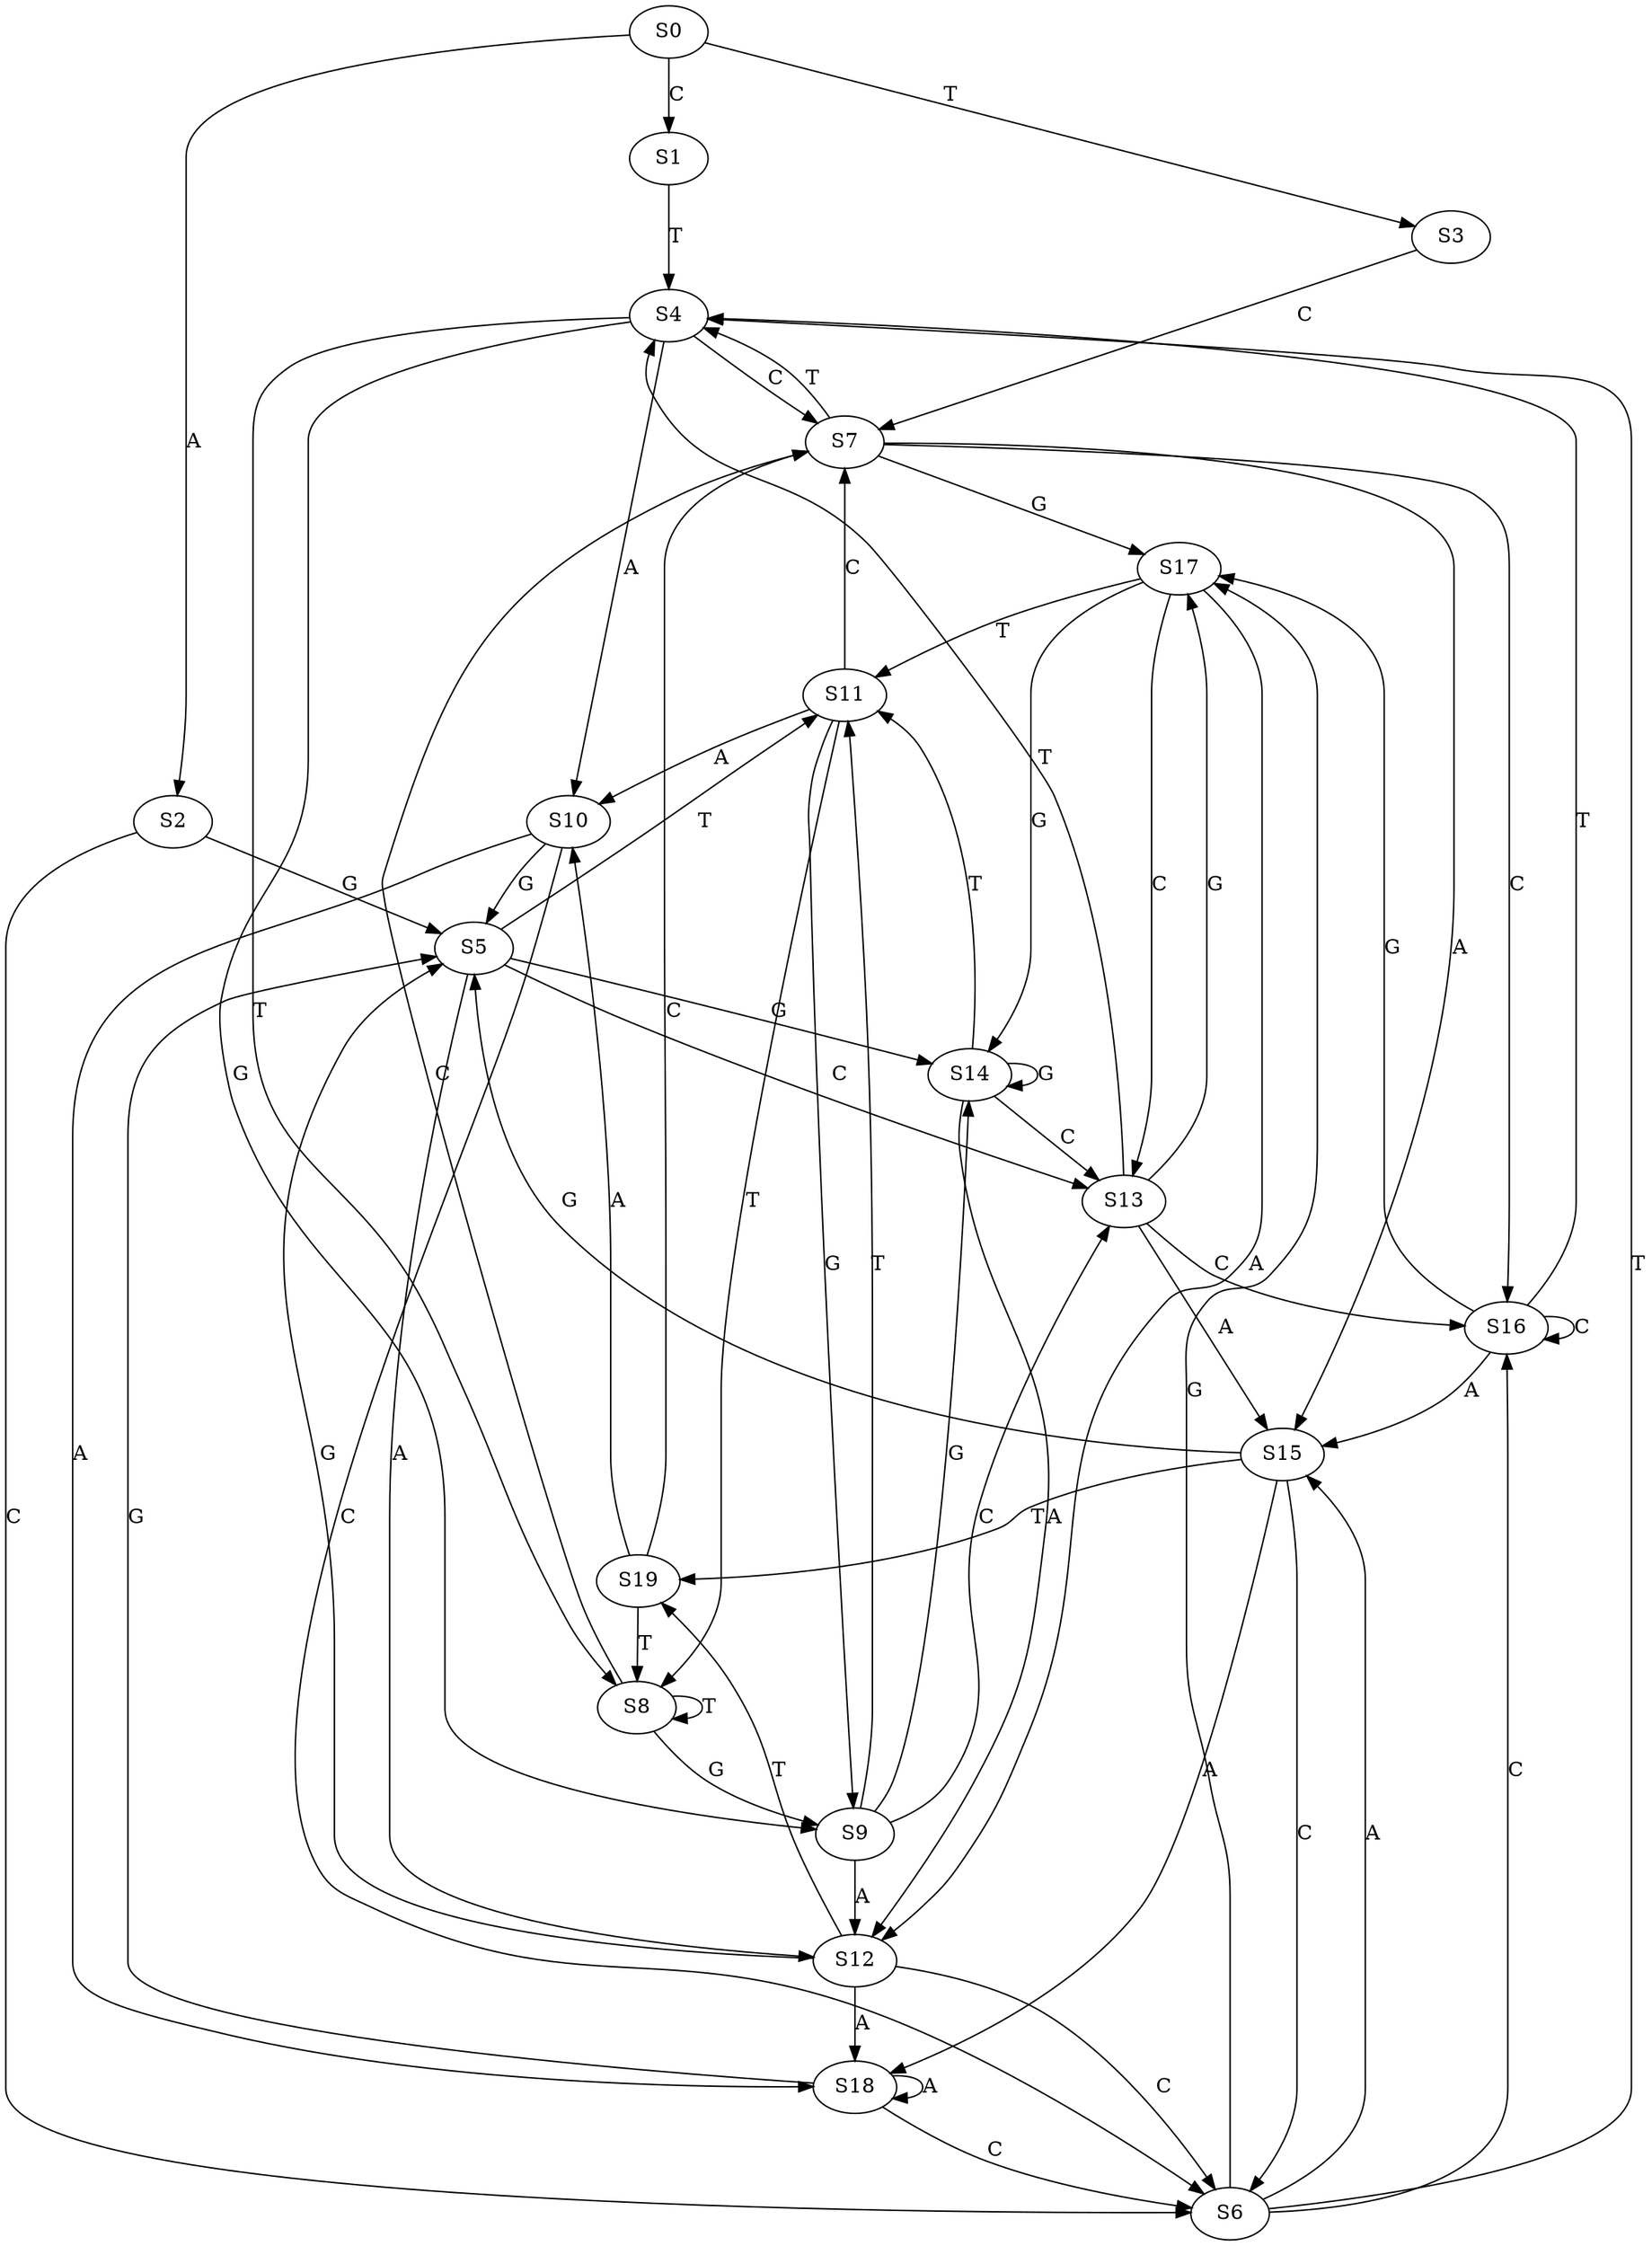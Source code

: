 strict digraph  {
	S0 -> S1 [ label = C ];
	S0 -> S2 [ label = A ];
	S0 -> S3 [ label = T ];
	S1 -> S4 [ label = T ];
	S2 -> S5 [ label = G ];
	S2 -> S6 [ label = C ];
	S3 -> S7 [ label = C ];
	S4 -> S8 [ label = T ];
	S4 -> S7 [ label = C ];
	S4 -> S9 [ label = G ];
	S4 -> S10 [ label = A ];
	S5 -> S11 [ label = T ];
	S5 -> S12 [ label = A ];
	S5 -> S13 [ label = C ];
	S5 -> S14 [ label = G ];
	S6 -> S15 [ label = A ];
	S6 -> S16 [ label = C ];
	S6 -> S17 [ label = G ];
	S6 -> S4 [ label = T ];
	S7 -> S15 [ label = A ];
	S7 -> S17 [ label = G ];
	S7 -> S16 [ label = C ];
	S7 -> S4 [ label = T ];
	S8 -> S7 [ label = C ];
	S8 -> S9 [ label = G ];
	S8 -> S8 [ label = T ];
	S9 -> S11 [ label = T ];
	S9 -> S14 [ label = G ];
	S9 -> S13 [ label = C ];
	S9 -> S12 [ label = A ];
	S10 -> S5 [ label = G ];
	S10 -> S6 [ label = C ];
	S10 -> S18 [ label = A ];
	S11 -> S10 [ label = A ];
	S11 -> S7 [ label = C ];
	S11 -> S8 [ label = T ];
	S11 -> S9 [ label = G ];
	S12 -> S18 [ label = A ];
	S12 -> S5 [ label = G ];
	S12 -> S6 [ label = C ];
	S12 -> S19 [ label = T ];
	S13 -> S17 [ label = G ];
	S13 -> S15 [ label = A ];
	S13 -> S4 [ label = T ];
	S13 -> S16 [ label = C ];
	S14 -> S11 [ label = T ];
	S14 -> S12 [ label = A ];
	S14 -> S14 [ label = G ];
	S14 -> S13 [ label = C ];
	S15 -> S18 [ label = A ];
	S15 -> S6 [ label = C ];
	S15 -> S5 [ label = G ];
	S15 -> S19 [ label = T ];
	S16 -> S15 [ label = A ];
	S16 -> S17 [ label = G ];
	S16 -> S4 [ label = T ];
	S16 -> S16 [ label = C ];
	S17 -> S14 [ label = G ];
	S17 -> S13 [ label = C ];
	S17 -> S11 [ label = T ];
	S17 -> S12 [ label = A ];
	S18 -> S5 [ label = G ];
	S18 -> S6 [ label = C ];
	S18 -> S18 [ label = A ];
	S19 -> S7 [ label = C ];
	S19 -> S8 [ label = T ];
	S19 -> S10 [ label = A ];
}

